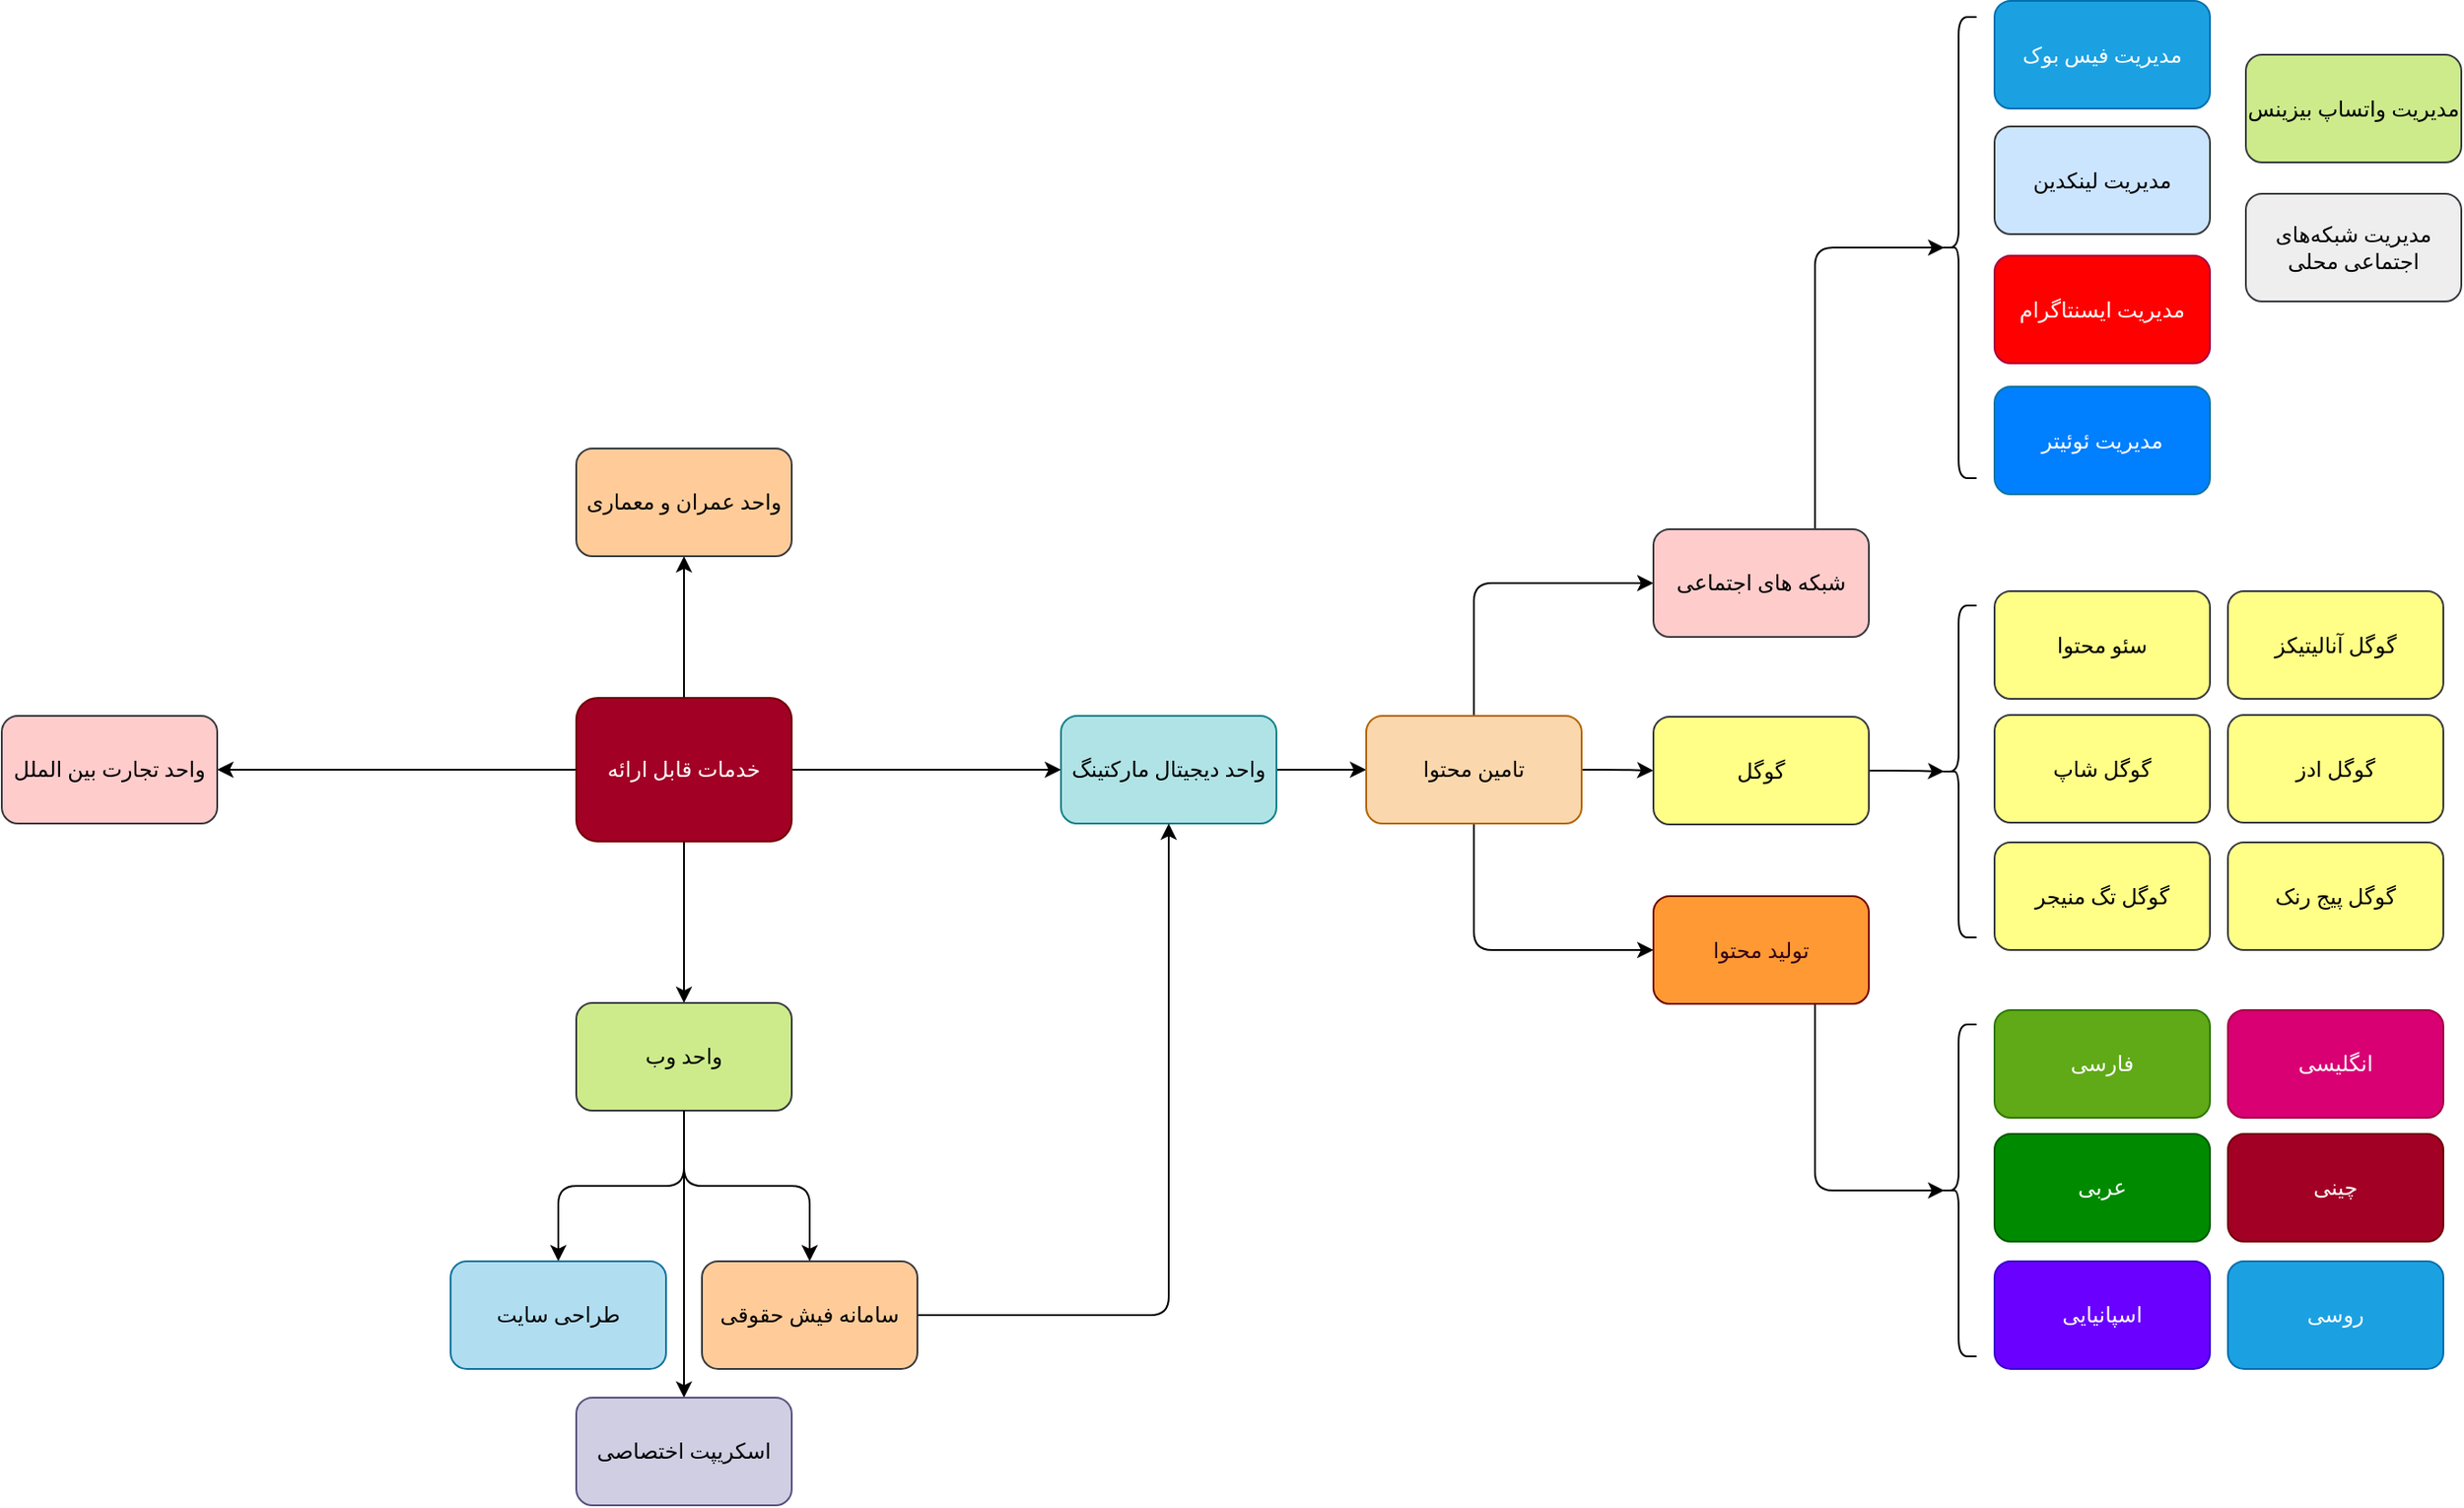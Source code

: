 <mxfile version="13.9.8" type="github">
  <diagram name="WholeSchema" id="2a216829-ef6e-dabb-86c1-c78162f3ba2b">
    <mxGraphModel dx="2076" dy="1921" grid="1" gridSize="10" guides="1" tooltips="1" connect="1" arrows="1" fold="1" page="1" pageScale="1" pageWidth="1169" pageHeight="827" math="0" shadow="0">
      <root>
        <mxCell id="0" />
        <mxCell id="1" parent="0" />
        <mxCell id="h-DDgrCBXshV51UqQrQX-56" style="edgeStyle=orthogonalEdgeStyle;orthogonalLoop=1;jettySize=auto;html=1;exitX=1;exitY=0.5;exitDx=0;exitDy=0;entryX=0;entryY=0.5;entryDx=0;entryDy=0;" edge="1" parent="1" source="h-DDgrCBXshV51UqQrQX-23" target="h-DDgrCBXshV51UqQrQX-28">
          <mxGeometry relative="1" as="geometry" />
        </mxCell>
        <mxCell id="h-DDgrCBXshV51UqQrQX-57" style="edgeStyle=orthogonalEdgeStyle;orthogonalLoop=1;jettySize=auto;html=1;exitX=0.5;exitY=0;exitDx=0;exitDy=0;entryX=0.5;entryY=1;entryDx=0;entryDy=0;" edge="1" parent="1" source="h-DDgrCBXshV51UqQrQX-23" target="h-DDgrCBXshV51UqQrQX-30">
          <mxGeometry relative="1" as="geometry" />
        </mxCell>
        <mxCell id="h-DDgrCBXshV51UqQrQX-58" style="edgeStyle=orthogonalEdgeStyle;orthogonalLoop=1;jettySize=auto;html=1;exitX=0;exitY=0.5;exitDx=0;exitDy=0;entryX=1;entryY=0.5;entryDx=0;entryDy=0;" edge="1" parent="1" source="h-DDgrCBXshV51UqQrQX-23" target="h-DDgrCBXshV51UqQrQX-26">
          <mxGeometry relative="1" as="geometry" />
        </mxCell>
        <mxCell id="h-DDgrCBXshV51UqQrQX-59" style="edgeStyle=orthogonalEdgeStyle;orthogonalLoop=1;jettySize=auto;html=1;exitX=0.5;exitY=1;exitDx=0;exitDy=0;entryX=0.5;entryY=0;entryDx=0;entryDy=0;" edge="1" parent="1" source="h-DDgrCBXshV51UqQrQX-23" target="h-DDgrCBXshV51UqQrQX-24">
          <mxGeometry relative="1" as="geometry" />
        </mxCell>
        <mxCell id="h-DDgrCBXshV51UqQrQX-23" value="خدمات قابل ارائه" style="shape=ext;html=1;whiteSpace=wrap;fontFamily=Vazir;rounded=1;fillColor=#a20025;strokeColor=#6F0000;fontColor=#ffffff;" vertex="1" parent="1">
          <mxGeometry x="380" y="189" width="120" height="80" as="geometry" />
        </mxCell>
        <mxCell id="h-DDgrCBXshV51UqQrQX-40" style="edgeStyle=orthogonalEdgeStyle;orthogonalLoop=1;jettySize=auto;html=1;exitX=0.5;exitY=1;exitDx=0;exitDy=0;entryX=0.5;entryY=0;entryDx=0;entryDy=0;" edge="1" parent="1" source="h-DDgrCBXshV51UqQrQX-24" target="h-DDgrCBXshV51UqQrQX-39">
          <mxGeometry relative="1" as="geometry" />
        </mxCell>
        <mxCell id="h-DDgrCBXshV51UqQrQX-42" style="edgeStyle=orthogonalEdgeStyle;orthogonalLoop=1;jettySize=auto;html=1;exitX=0.5;exitY=1;exitDx=0;exitDy=0;" edge="1" parent="1" source="h-DDgrCBXshV51UqQrQX-24" target="h-DDgrCBXshV51UqQrQX-41">
          <mxGeometry relative="1" as="geometry" />
        </mxCell>
        <mxCell id="h-DDgrCBXshV51UqQrQX-24" value="واحد وب" style="whiteSpace=wrap;html=1;fontFamily=Vazir;rounded=1;fillColor=#cdeb8b;strokeColor=#36393d;" vertex="1" parent="1">
          <mxGeometry x="380" y="359" width="120" height="60" as="geometry" />
        </mxCell>
        <mxCell id="h-DDgrCBXshV51UqQrQX-26" value="واحد تجارت بین الملل" style="whiteSpace=wrap;html=1;fontFamily=Vazir;rounded=1;fillColor=#ffcccc;strokeColor=#36393d;" vertex="1" parent="1">
          <mxGeometry x="60" y="199" width="120" height="60" as="geometry" />
        </mxCell>
        <mxCell id="h-DDgrCBXshV51UqQrQX-34" value="" style="edgeStyle=orthogonalEdgeStyle;orthogonalLoop=1;jettySize=auto;html=1;exitX=0.5;exitY=1;exitDx=0;exitDy=0;" edge="1" parent="1" source="h-DDgrCBXshV51UqQrQX-24" target="h-DDgrCBXshV51UqQrQX-33">
          <mxGeometry relative="1" as="geometry" />
        </mxCell>
        <mxCell id="h-DDgrCBXshV51UqQrQX-44" value="" style="edgeStyle=orthogonalEdgeStyle;orthogonalLoop=1;jettySize=auto;html=1;" edge="1" parent="1" source="h-DDgrCBXshV51UqQrQX-28" target="h-DDgrCBXshV51UqQrQX-43">
          <mxGeometry relative="1" as="geometry" />
        </mxCell>
        <mxCell id="h-DDgrCBXshV51UqQrQX-28" value="واحد دیجیتال مارکتینگ" style="whiteSpace=wrap;html=1;fontFamily=Vazir;rounded=1;fillColor=#b0e3e6;strokeColor=#0e8088;" vertex="1" parent="1">
          <mxGeometry x="650" y="199" width="120" height="60" as="geometry" />
        </mxCell>
        <mxCell id="h-DDgrCBXshV51UqQrQX-30" value="واحد عمران و معماری" style="whiteSpace=wrap;html=1;fontFamily=Vazir;rounded=1;fillColor=#ffcc99;strokeColor=#36393d;" vertex="1" parent="1">
          <mxGeometry x="380" y="50" width="120" height="60" as="geometry" />
        </mxCell>
        <mxCell id="h-DDgrCBXshV51UqQrQX-33" value="طراحی سایت" style="whiteSpace=wrap;html=1;fontFamily=Vazir;rounded=1;fillColor=#b1ddf0;strokeColor=#10739e;" vertex="1" parent="1">
          <mxGeometry x="310" y="503" width="120" height="60" as="geometry" />
        </mxCell>
        <mxCell id="h-DDgrCBXshV51UqQrQX-97" style="edgeStyle=orthogonalEdgeStyle;orthogonalLoop=1;jettySize=auto;html=1;exitX=1;exitY=0.5;exitDx=0;exitDy=0;entryX=0.5;entryY=1;entryDx=0;entryDy=0;" edge="1" parent="1" source="h-DDgrCBXshV51UqQrQX-39" target="h-DDgrCBXshV51UqQrQX-28">
          <mxGeometry relative="1" as="geometry">
            <mxPoint x="710" y="270" as="targetPoint" />
            <Array as="points">
              <mxPoint x="710" y="533" />
            </Array>
          </mxGeometry>
        </mxCell>
        <mxCell id="h-DDgrCBXshV51UqQrQX-39" value="سامانه فیش حقوقی" style="whiteSpace=wrap;html=1;fontFamily=Vazir;rounded=1;fillColor=#ffcc99;strokeColor=#36393d;" vertex="1" parent="1">
          <mxGeometry x="450" y="503" width="120" height="60" as="geometry" />
        </mxCell>
        <mxCell id="h-DDgrCBXshV51UqQrQX-41" value="اسکریپت اختصاصی" style="whiteSpace=wrap;html=1;fontFamily=Vazir;rounded=1;fillColor=#d0cee2;strokeColor=#56517e;" vertex="1" parent="1">
          <mxGeometry x="380" y="579" width="120" height="60" as="geometry" />
        </mxCell>
        <mxCell id="h-DDgrCBXshV51UqQrQX-100" style="edgeStyle=orthogonalEdgeStyle;curved=0;rounded=1;orthogonalLoop=1;jettySize=auto;html=1;exitX=0.5;exitY=0;exitDx=0;exitDy=0;entryX=0;entryY=0.5;entryDx=0;entryDy=0;" edge="1" parent="1" source="h-DDgrCBXshV51UqQrQX-43" target="h-DDgrCBXshV51UqQrQX-98">
          <mxGeometry relative="1" as="geometry" />
        </mxCell>
        <mxCell id="h-DDgrCBXshV51UqQrQX-106" style="edgeStyle=orthogonalEdgeStyle;curved=0;rounded=1;orthogonalLoop=1;jettySize=auto;html=1;exitX=1;exitY=0.5;exitDx=0;exitDy=0;entryX=0;entryY=0.5;entryDx=0;entryDy=0;" edge="1" parent="1" source="h-DDgrCBXshV51UqQrQX-43" target="h-DDgrCBXshV51UqQrQX-71">
          <mxGeometry relative="1" as="geometry" />
        </mxCell>
        <mxCell id="h-DDgrCBXshV51UqQrQX-109" style="edgeStyle=orthogonalEdgeStyle;curved=0;rounded=1;orthogonalLoop=1;jettySize=auto;html=1;exitX=0.5;exitY=1;exitDx=0;exitDy=0;entryX=0;entryY=0.5;entryDx=0;entryDy=0;" edge="1" parent="1" source="h-DDgrCBXshV51UqQrQX-43" target="h-DDgrCBXshV51UqQrQX-107">
          <mxGeometry relative="1" as="geometry" />
        </mxCell>
        <mxCell id="h-DDgrCBXshV51UqQrQX-43" value="تامین محتوا" style="whiteSpace=wrap;html=1;fontFamily=Vazir;rounded=1;fillColor=#fad7ac;strokeColor=#b46504;" vertex="1" parent="1">
          <mxGeometry x="820" y="199" width="120" height="60" as="geometry" />
        </mxCell>
        <mxCell id="h-DDgrCBXshV51UqQrQX-45" value="مدیریت ایسنتاگرام" style="whiteSpace=wrap;html=1;fontFamily=Vazir;rounded=1;strokeColor=#A50040;fontColor=#ffffff;fillColor=#FF0000;" vertex="1" parent="1">
          <mxGeometry x="1170" y="-57.5" width="120" height="60" as="geometry" />
        </mxCell>
        <mxCell id="h-DDgrCBXshV51UqQrQX-48" value="مدیریت لینکدین" style="whiteSpace=wrap;html=1;fontFamily=Vazir;rounded=1;fillColor=#cce5ff;strokeColor=#36393d;" vertex="1" parent="1">
          <mxGeometry x="1170" y="-129.5" width="120" height="60" as="geometry" />
        </mxCell>
        <mxCell id="h-DDgrCBXshV51UqQrQX-50" value="مدیریت فیس بوک" style="whiteSpace=wrap;html=1;fontFamily=Vazir;rounded=1;fillColor=#1ba1e2;strokeColor=#006EAF;fontColor=#ffffff;" vertex="1" parent="1">
          <mxGeometry x="1170" y="-199.5" width="120" height="60" as="geometry" />
        </mxCell>
        <mxCell id="h-DDgrCBXshV51UqQrQX-52" value="مدیریت ئوئیتر" style="whiteSpace=wrap;html=1;fontFamily=Vazir;rounded=1;strokeColor=#10739e;fillColor=#007FFF;fontColor=#FFFFFF;" vertex="1" parent="1">
          <mxGeometry x="1170" y="15.5" width="120" height="60" as="geometry" />
        </mxCell>
        <mxCell id="h-DDgrCBXshV51UqQrQX-70" value="" style="shape=curlyBracket;whiteSpace=wrap;html=1;rounded=1;" vertex="1" parent="1">
          <mxGeometry x="1140" y="-190.5" width="20" height="257" as="geometry" />
        </mxCell>
        <mxCell id="h-DDgrCBXshV51UqQrQX-110" style="edgeStyle=orthogonalEdgeStyle;curved=0;rounded=1;orthogonalLoop=1;jettySize=auto;html=1;exitX=1;exitY=0.5;exitDx=0;exitDy=0;entryX=0.1;entryY=0.5;entryDx=0;entryDy=0;entryPerimeter=0;" edge="1" parent="1" source="h-DDgrCBXshV51UqQrQX-71" target="h-DDgrCBXshV51UqQrQX-104">
          <mxGeometry relative="1" as="geometry" />
        </mxCell>
        <mxCell id="h-DDgrCBXshV51UqQrQX-71" value="گوگل" style="whiteSpace=wrap;html=1;fontFamily=Vazir;rounded=1;fillColor=#ffff88;strokeColor=#36393d;" vertex="1" parent="1">
          <mxGeometry x="980" y="199.5" width="120" height="60" as="geometry" />
        </mxCell>
        <mxCell id="h-DDgrCBXshV51UqQrQX-72" value="گوگل ادز" style="whiteSpace=wrap;html=1;fontFamily=Vazir;rounded=1;fillColor=#ffff88;strokeColor=#36393d;" vertex="1" parent="1">
          <mxGeometry x="1300" y="198.5" width="120" height="60" as="geometry" />
        </mxCell>
        <mxCell id="h-DDgrCBXshV51UqQrQX-79" value="گوگل شاپ" style="whiteSpace=wrap;html=1;fontFamily=Vazir;rounded=1;fillColor=#ffff88;strokeColor=#36393d;" vertex="1" parent="1">
          <mxGeometry x="1170" y="198.5" width="120" height="60" as="geometry" />
        </mxCell>
        <mxCell id="h-DDgrCBXshV51UqQrQX-80" value="سئو محتوا" style="whiteSpace=wrap;html=1;fontFamily=Vazir;rounded=1;fillColor=#ffff88;strokeColor=#36393d;" vertex="1" parent="1">
          <mxGeometry x="1170" y="129.5" width="120" height="60" as="geometry" />
        </mxCell>
        <mxCell id="h-DDgrCBXshV51UqQrQX-95" value="گوگل پیج رنک" style="whiteSpace=wrap;html=1;fontFamily=Vazir;rounded=1;fillColor=#ffff88;strokeColor=#36393d;" vertex="1" parent="1">
          <mxGeometry x="1300" y="269.5" width="120" height="60" as="geometry" />
        </mxCell>
        <mxCell id="h-DDgrCBXshV51UqQrQX-114" style="edgeStyle=orthogonalEdgeStyle;curved=0;rounded=1;orthogonalLoop=1;jettySize=auto;html=1;exitX=0.75;exitY=0;exitDx=0;exitDy=0;entryX=0.1;entryY=0.5;entryDx=0;entryDy=0;entryPerimeter=0;" edge="1" parent="1" source="h-DDgrCBXshV51UqQrQX-98" target="h-DDgrCBXshV51UqQrQX-70">
          <mxGeometry relative="1" as="geometry">
            <Array as="points">
              <mxPoint x="1070" y="-61.5" />
            </Array>
          </mxGeometry>
        </mxCell>
        <mxCell id="h-DDgrCBXshV51UqQrQX-98" value="شبکه های اجتماعی" style="whiteSpace=wrap;html=1;rounded=1;fontFamily=Vazir;strokeColor=#36393d;fillColor=#ffcccc;" vertex="1" parent="1">
          <mxGeometry x="980" y="95" width="120" height="60" as="geometry" />
        </mxCell>
        <mxCell id="h-DDgrCBXshV51UqQrQX-78" value="گوگل آنالیتیکز" style="whiteSpace=wrap;html=1;fontFamily=Vazir;rounded=1;fillColor=#ffff88;strokeColor=#36393d;" vertex="1" parent="1">
          <mxGeometry x="1300" y="129.5" width="120" height="60" as="geometry" />
        </mxCell>
        <mxCell id="h-DDgrCBXshV51UqQrQX-81" value="گوگل تگ منیجر" style="whiteSpace=wrap;html=1;fontFamily=Vazir;rounded=1;fillColor=#ffff88;strokeColor=#36393d;" vertex="1" parent="1">
          <mxGeometry x="1170" y="269.5" width="120" height="60" as="geometry" />
        </mxCell>
        <mxCell id="h-DDgrCBXshV51UqQrQX-104" value="" style="shape=curlyBracket;whiteSpace=wrap;html=1;rounded=1;" vertex="1" parent="1">
          <mxGeometry x="1140" y="137.5" width="20" height="185" as="geometry" />
        </mxCell>
        <mxCell id="h-DDgrCBXshV51UqQrQX-125" style="edgeStyle=orthogonalEdgeStyle;curved=0;rounded=1;orthogonalLoop=1;jettySize=auto;html=1;exitX=0.75;exitY=1;exitDx=0;exitDy=0;entryX=0.1;entryY=0.5;entryDx=0;entryDy=0;entryPerimeter=0;fontColor=#33001A;" edge="1" parent="1" source="h-DDgrCBXshV51UqQrQX-107" target="h-DDgrCBXshV51UqQrQX-124">
          <mxGeometry relative="1" as="geometry">
            <Array as="points">
              <mxPoint x="1070" y="464" />
            </Array>
          </mxGeometry>
        </mxCell>
        <mxCell id="h-DDgrCBXshV51UqQrQX-107" value="تولید محتوا" style="whiteSpace=wrap;html=1;rounded=1;fontFamily=Vazir;strokeColor=#6F0000;fillColor=#FF9933;fontColor=#33001A;" vertex="1" parent="1">
          <mxGeometry x="980" y="299.5" width="120" height="60" as="geometry" />
        </mxCell>
        <mxCell id="h-DDgrCBXshV51UqQrQX-115" value="مدیریت واتساپ بیزینس" style="whiteSpace=wrap;html=1;fontFamily=Vazir;rounded=1;fillColor=#cdeb8b;strokeColor=#36393d;" vertex="1" parent="1">
          <mxGeometry x="1310" y="-169.5" width="120" height="60" as="geometry" />
        </mxCell>
        <mxCell id="h-DDgrCBXshV51UqQrQX-116" value="مدیریت شبکه‌های اجتماعی محلی" style="whiteSpace=wrap;html=1;fontFamily=Vazir;rounded=1;fillColor=#eeeeee;strokeColor=#36393d;" vertex="1" parent="1">
          <mxGeometry x="1310" y="-92" width="120" height="60" as="geometry" />
        </mxCell>
        <mxCell id="h-DDgrCBXshV51UqQrQX-118" value="چینی" style="whiteSpace=wrap;html=1;fontFamily=Vazir;rounded=1;fillColor=#a20025;strokeColor=#6F0000;fontColor=#ffffff;" vertex="1" parent="1">
          <mxGeometry x="1300" y="432" width="120" height="60" as="geometry" />
        </mxCell>
        <mxCell id="h-DDgrCBXshV51UqQrQX-119" value="عربی" style="whiteSpace=wrap;html=1;fontFamily=Vazir;rounded=1;fillColor=#008a00;strokeColor=#005700;fontColor=#ffffff;" vertex="1" parent="1">
          <mxGeometry x="1170" y="432" width="120" height="60" as="geometry" />
        </mxCell>
        <mxCell id="h-DDgrCBXshV51UqQrQX-120" value="فارسی" style="whiteSpace=wrap;html=1;fontFamily=Vazir;rounded=1;fillColor=#60a917;strokeColor=#2D7600;fontColor=#ffffff;" vertex="1" parent="1">
          <mxGeometry x="1170" y="363" width="120" height="60" as="geometry" />
        </mxCell>
        <mxCell id="h-DDgrCBXshV51UqQrQX-121" value="روسی" style="whiteSpace=wrap;html=1;fontFamily=Vazir;rounded=1;fillColor=#1ba1e2;strokeColor=#006EAF;fontColor=#ffffff;" vertex="1" parent="1">
          <mxGeometry x="1300" y="503" width="120" height="60" as="geometry" />
        </mxCell>
        <mxCell id="h-DDgrCBXshV51UqQrQX-122" value="انگلیسی" style="whiteSpace=wrap;html=1;fontFamily=Vazir;rounded=1;fillColor=#d80073;strokeColor=#A50040;fontColor=#ffffff;" vertex="1" parent="1">
          <mxGeometry x="1300" y="363" width="120" height="60" as="geometry" />
        </mxCell>
        <mxCell id="h-DDgrCBXshV51UqQrQX-123" value="اسپانیایی" style="whiteSpace=wrap;html=1;fontFamily=Vazir;rounded=1;fillColor=#6a00ff;strokeColor=#3700CC;fontColor=#ffffff;" vertex="1" parent="1">
          <mxGeometry x="1170" y="503" width="120" height="60" as="geometry" />
        </mxCell>
        <mxCell id="h-DDgrCBXshV51UqQrQX-124" value="" style="shape=curlyBracket;whiteSpace=wrap;html=1;rounded=1;" vertex="1" parent="1">
          <mxGeometry x="1140" y="371" width="20" height="185" as="geometry" />
        </mxCell>
      </root>
    </mxGraphModel>
  </diagram>
</mxfile>
